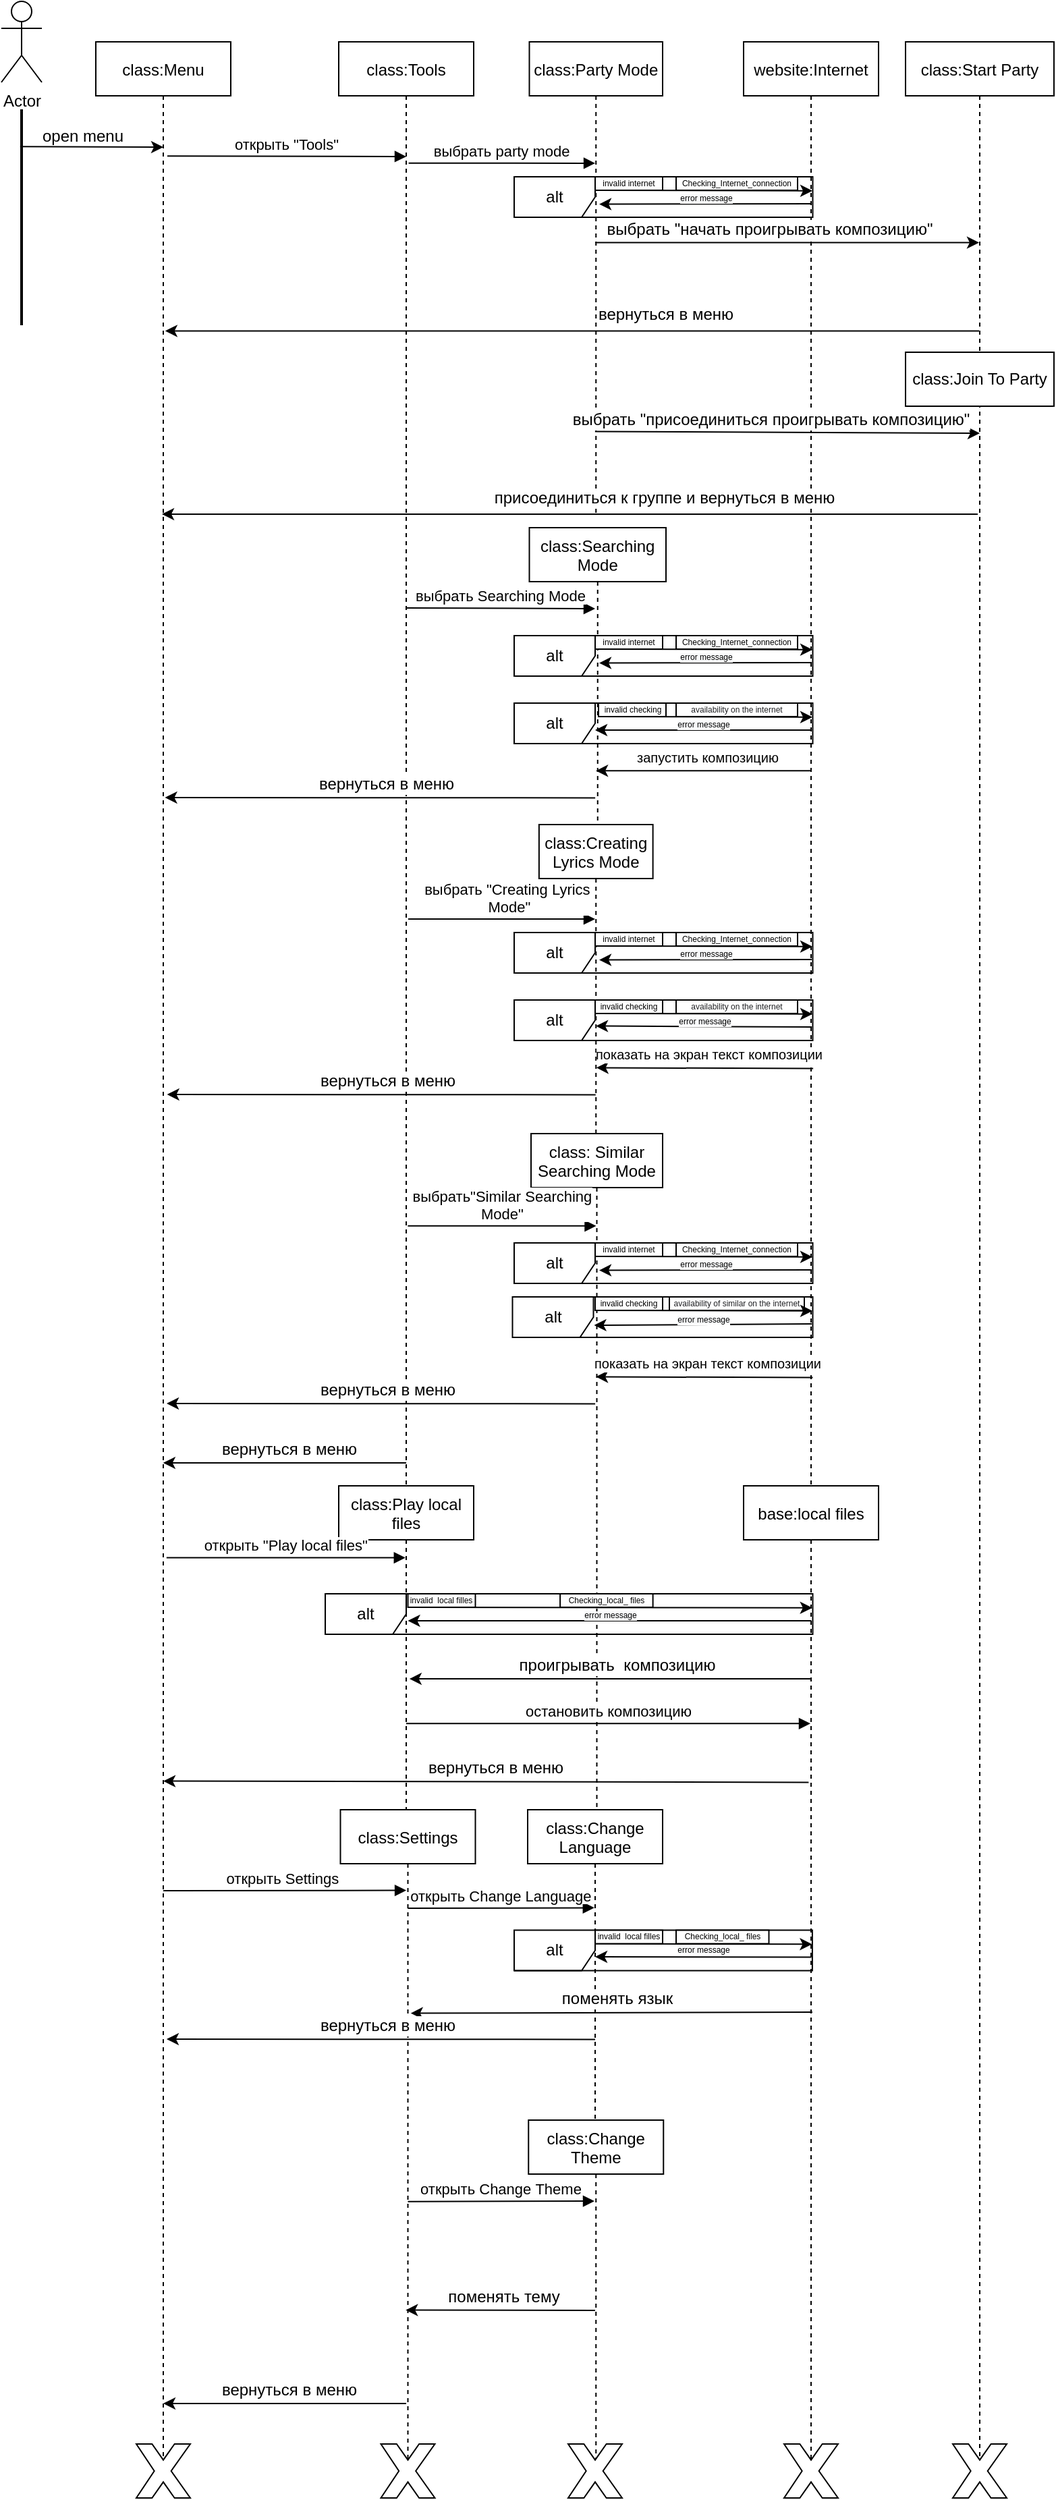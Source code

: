 <mxfile version="17.5.0" type="github">
  <diagram id="kgpKYQtTHZ0yAKxKKP6v" name="Page-1">
    <mxGraphModel dx="1278" dy="551" grid="1" gridSize="10" guides="1" tooltips="1" connect="1" arrows="1" fold="1" page="1" pageScale="1" pageWidth="850" pageHeight="1100" math="0" shadow="0">
      <root>
        <mxCell id="0" />
        <mxCell id="1" parent="0" />
        <mxCell id="G2stVCMQUNgM3_AraCT1-92" value="class:Menu" style="shape=umlLifeline;perimeter=lifelinePerimeter;container=1;collapsible=0;recursiveResize=0;rounded=0;shadow=0;strokeWidth=1;" parent="1" vertex="1">
          <mxGeometry x="120" y="80" width="100" height="1800" as="geometry" />
        </mxCell>
        <mxCell id="G2stVCMQUNgM3_AraCT1-95" value="class:Tools" style="shape=umlLifeline;perimeter=lifelinePerimeter;container=1;collapsible=0;recursiveResize=0;rounded=0;shadow=0;strokeWidth=1;" parent="1" vertex="1">
          <mxGeometry x="300" y="80" width="100" height="1070" as="geometry" />
        </mxCell>
        <mxCell id="G2stVCMQUNgM3_AraCT1-98" value="открыть &quot;Tools&quot;" style="verticalAlign=bottom;endArrow=block;shadow=0;strokeWidth=1;exitX=0.53;exitY=0.047;exitDx=0;exitDy=0;exitPerimeter=0;" parent="1" source="G2stVCMQUNgM3_AraCT1-92" edge="1">
          <mxGeometry relative="1" as="geometry">
            <mxPoint x="175" y="162.8" as="sourcePoint" />
            <mxPoint x="350" y="165" as="targetPoint" />
          </mxGeometry>
        </mxCell>
        <mxCell id="G2stVCMQUNgM3_AraCT1-100" value="Actor" style="shape=umlActor;verticalLabelPosition=bottom;verticalAlign=top;html=1;outlineConnect=0;" parent="1" vertex="1">
          <mxGeometry x="50" y="50" width="30" height="60" as="geometry" />
        </mxCell>
        <mxCell id="G2stVCMQUNgM3_AraCT1-103" value="open menu" style="text;html=1;align=center;verticalAlign=middle;resizable=0;points=[];autosize=1;strokeColor=none;fillColor=none;" parent="1" vertex="1">
          <mxGeometry x="70" y="140" width="80" height="20" as="geometry" />
        </mxCell>
        <mxCell id="G2stVCMQUNgM3_AraCT1-104" value="class:Settings" style="shape=umlLifeline;perimeter=lifelinePerimeter;container=1;collapsible=0;recursiveResize=0;rounded=0;shadow=0;strokeWidth=1;" parent="1" vertex="1">
          <mxGeometry x="301.25" y="1390" width="100" height="490" as="geometry" />
        </mxCell>
        <mxCell id="G2stVCMQUNgM3_AraCT1-285" value="&lt;font style=&quot;font-size: 12px&quot;&gt;вернуться в меню&lt;/font&gt;" style="endArrow=classic;html=1;rounded=0;fontSize=6;" parent="G2stVCMQUNgM3_AraCT1-104" edge="1">
          <mxGeometry x="-0.029" y="-10" width="50" height="50" relative="1" as="geometry">
            <mxPoint x="48.75" y="440" as="sourcePoint" />
            <mxPoint x="-131.25" y="440" as="targetPoint" />
            <mxPoint as="offset" />
          </mxGeometry>
        </mxCell>
        <mxCell id="G2stVCMQUNgM3_AraCT1-106" value="class:Play local &#xa;files" style="shape=umlLifeline;perimeter=lifelinePerimeter;container=1;collapsible=0;recursiveResize=0;rounded=0;shadow=0;strokeWidth=1;" parent="1" vertex="1">
          <mxGeometry x="300" y="1150" width="100" height="240" as="geometry" />
        </mxCell>
        <mxCell id="G2stVCMQUNgM3_AraCT1-108" value="открыть Settings " style="verticalAlign=bottom;endArrow=block;shadow=0;strokeWidth=1;entryX=0.488;entryY=0.122;entryDx=0;entryDy=0;entryPerimeter=0;" parent="1" target="G2stVCMQUNgM3_AraCT1-104" edge="1">
          <mxGeometry relative="1" as="geometry">
            <mxPoint x="170" y="1450" as="sourcePoint" />
            <mxPoint x="332.07" y="1450.0" as="targetPoint" />
          </mxGeometry>
        </mxCell>
        <mxCell id="G2stVCMQUNgM3_AraCT1-112" value="class:Party Mode" style="shape=umlLifeline;perimeter=lifelinePerimeter;container=1;collapsible=0;recursiveResize=0;rounded=0;shadow=0;strokeWidth=1;size=40;" parent="1" vertex="1">
          <mxGeometry x="441.25" y="80" width="98.75" height="350" as="geometry" />
        </mxCell>
        <mxCell id="G2stVCMQUNgM3_AraCT1-121" value="website:Internet" style="shape=umlLifeline;perimeter=lifelinePerimeter;container=1;collapsible=0;recursiveResize=0;rounded=0;shadow=0;strokeWidth=1;" parent="1" vertex="1">
          <mxGeometry x="600" y="80" width="100" height="1070" as="geometry" />
        </mxCell>
        <mxCell id="G2stVCMQUNgM3_AraCT1-166" value="&lt;font style=&quot;font-size: 12px&quot;&gt;присоединиться к группе и вернуться в меню&lt;/font&gt;" style="endArrow=classic;html=1;rounded=0;fontSize=6;" parent="G2stVCMQUNgM3_AraCT1-121" edge="1">
          <mxGeometry x="-0.229" y="-12" width="50" height="50" relative="1" as="geometry">
            <mxPoint x="173.5" y="350" as="sourcePoint" />
            <mxPoint x="-431" y="350" as="targetPoint" />
            <mxPoint as="offset" />
          </mxGeometry>
        </mxCell>
        <mxCell id="G2stVCMQUNgM3_AraCT1-245" value="alt" style="shape=umlFrame;whiteSpace=wrap;html=1;" parent="G2stVCMQUNgM3_AraCT1-121" vertex="1">
          <mxGeometry x="-170" y="710" width="221.25" height="30" as="geometry" />
        </mxCell>
        <mxCell id="G2stVCMQUNgM3_AraCT1-236" value="alt" style="shape=umlFrame;whiteSpace=wrap;html=1;" parent="G2stVCMQUNgM3_AraCT1-121" vertex="1">
          <mxGeometry x="-170" y="660" width="221.25" height="30" as="geometry" />
        </mxCell>
        <mxCell id="G2stVCMQUNgM3_AraCT1-240" value="&lt;span&gt;Checking_Internet_&lt;/span&gt;&lt;span&gt;connection&lt;/span&gt;" style="rounded=0;whiteSpace=wrap;html=1;fontSize=6;" parent="G2stVCMQUNgM3_AraCT1-121" vertex="1">
          <mxGeometry x="-50" y="660" width="90" height="10" as="geometry" />
        </mxCell>
        <mxCell id="G2stVCMQUNgM3_AraCT1-258" value="alt" style="shape=umlFrame;whiteSpace=wrap;html=1;" parent="G2stVCMQUNgM3_AraCT1-121" vertex="1">
          <mxGeometry x="-171.25" y="930" width="222.5" height="30" as="geometry" />
        </mxCell>
        <mxCell id="G2stVCMQUNgM3_AraCT1-261" value="&lt;span style=&quot;color: rgb(0 , 0 , 0) ; font-family: &amp;#34;helvetica&amp;#34; ; font-size: 6px ; font-style: normal ; font-weight: 400 ; letter-spacing: normal ; text-align: center ; text-indent: 0px ; text-transform: none ; word-spacing: 0px ; background-color: rgb(248 , 249 , 250) ; display: inline ; float: none&quot;&gt;error message&lt;/span&gt;" style="endArrow=classic;html=1;rounded=0;fontSize=6;exitX=0.997;exitY=0.667;exitDx=0;exitDy=0;exitPerimeter=0;entryX=0.272;entryY=0.7;entryDx=0;entryDy=0;entryPerimeter=0;" parent="G2stVCMQUNgM3_AraCT1-121" source="G2stVCMQUNgM3_AraCT1-258" target="G2stVCMQUNgM3_AraCT1-258" edge="1">
          <mxGeometry x="0.0" y="-4" width="50" height="50" relative="1" as="geometry">
            <mxPoint x="-549.06" y="883" as="sourcePoint" />
            <mxPoint x="-110" y="960" as="targetPoint" />
            <Array as="points" />
            <mxPoint as="offset" />
          </mxGeometry>
        </mxCell>
        <mxCell id="G2stVCMQUNgM3_AraCT1-262" value="&lt;font&gt;&lt;font style=&quot;font-size: 6px&quot;&gt;&lt;span style=&quot;color: rgb(32 , 33 , 36) ; font-family: &amp;#34;arial&amp;#34; , sans-serif ; text-align: left&quot;&gt;availability&amp;nbsp;&lt;/span&gt;&lt;span style=&quot;color: rgb(32 , 33 , 36) ; font-family: inherit ; text-align: left&quot;&gt;of similar&lt;/span&gt;&lt;/font&gt;&lt;/font&gt;&lt;span style=&quot;color: rgb(32 , 33 , 36) ; font-family: &amp;#34;arial&amp;#34; , sans-serif ; text-align: left&quot;&gt;&amp;nbsp;on the internet&lt;/span&gt;" style="rounded=0;whiteSpace=wrap;html=1;fontSize=6;" parent="G2stVCMQUNgM3_AraCT1-121" vertex="1">
          <mxGeometry x="-55" y="930" width="100" height="10" as="geometry" />
        </mxCell>
        <mxCell id="G2stVCMQUNgM3_AraCT1-123" value="class:Change &#xa;Theme" style="shape=umlLifeline;perimeter=lifelinePerimeter;container=1;collapsible=0;recursiveResize=0;rounded=0;shadow=0;strokeWidth=1;" parent="1" vertex="1">
          <mxGeometry x="440.63" y="1620" width="100" height="260" as="geometry" />
        </mxCell>
        <mxCell id="G2stVCMQUNgM3_AraCT1-310" value="&lt;span style=&quot;font-size: 12px&quot;&gt;поменять тему&lt;/span&gt;" style="endArrow=classic;html=1;rounded=0;fontSize=6;entryX=0.524;entryY=0.596;entryDx=0;entryDy=0;entryPerimeter=0;" parent="G2stVCMQUNgM3_AraCT1-123" edge="1">
          <mxGeometry x="-0.029" y="-10" width="50" height="50" relative="1" as="geometry">
            <mxPoint x="49.37" y="141" as="sourcePoint" />
            <mxPoint x="-91.0" y="140.79" as="targetPoint" />
            <mxPoint as="offset" />
          </mxGeometry>
        </mxCell>
        <mxCell id="G2stVCMQUNgM3_AraCT1-126" value="class:Change &#xa;Language" style="shape=umlLifeline;perimeter=lifelinePerimeter;container=1;collapsible=0;recursiveResize=0;rounded=0;shadow=0;strokeWidth=1;" parent="1" vertex="1">
          <mxGeometry x="440" y="1390" width="100" height="230" as="geometry" />
        </mxCell>
        <mxCell id="G2stVCMQUNgM3_AraCT1-287" value="alt" style="shape=umlFrame;whiteSpace=wrap;html=1;" parent="G2stVCMQUNgM3_AraCT1-126" vertex="1">
          <mxGeometry x="-10" y="89.28" width="220.94" height="30" as="geometry" />
        </mxCell>
        <mxCell id="G2stVCMQUNgM3_AraCT1-288" value="" style="endArrow=classic;html=1;rounded=0;fontSize=6;exitX=0;exitY=1;exitDx=0;exitDy=0;entryX=0.999;entryY=0.346;entryDx=0;entryDy=0;entryPerimeter=0;" parent="G2stVCMQUNgM3_AraCT1-126" source="G2stVCMQUNgM3_AraCT1-289" target="G2stVCMQUNgM3_AraCT1-287" edge="1">
          <mxGeometry width="50" height="50" relative="1" as="geometry">
            <mxPoint x="-920" y="-1379.72" as="sourcePoint" />
            <mxPoint x="-870" y="-1429.72" as="targetPoint" />
          </mxGeometry>
        </mxCell>
        <mxCell id="G2stVCMQUNgM3_AraCT1-289" value="&lt;font style=&quot;font-size: 6px&quot;&gt;invalid&amp;nbsp; local filles&lt;/font&gt;" style="rounded=0;whiteSpace=wrap;html=1;fontSize=6;" parent="G2stVCMQUNgM3_AraCT1-126" vertex="1">
          <mxGeometry x="50" y="89.28" width="50" height="10" as="geometry" />
        </mxCell>
        <mxCell id="G2stVCMQUNgM3_AraCT1-290" value="&lt;span style=&quot;color: rgb(0 , 0 , 0) ; font-family: &amp;#34;helvetica&amp;#34; ; font-size: 6px ; font-style: normal ; font-weight: 400 ; letter-spacing: normal ; text-align: center ; text-indent: 0px ; text-transform: none ; word-spacing: 0px ; background-color: rgb(248 , 249 , 250) ; display: inline ; float: none&quot;&gt;error message&lt;/span&gt;" style="endArrow=classic;html=1;rounded=0;fontSize=6;exitX=0.997;exitY=0.667;exitDx=0;exitDy=0;exitPerimeter=0;" parent="G2stVCMQUNgM3_AraCT1-126" source="G2stVCMQUNgM3_AraCT1-287" edge="1">
          <mxGeometry x="0.002" y="-5" width="50" height="50" relative="1" as="geometry">
            <mxPoint x="-680" y="-1435.72" as="sourcePoint" />
            <mxPoint x="50" y="109" as="targetPoint" />
            <Array as="points" />
            <mxPoint as="offset" />
          </mxGeometry>
        </mxCell>
        <mxCell id="G2stVCMQUNgM3_AraCT1-292" value="&lt;span style=&quot;font-size: 12px&quot;&gt;поменять язык&lt;/span&gt;" style="endArrow=classic;html=1;rounded=0;fontSize=6;exitX=0.5;exitY=0.569;exitDx=0;exitDy=0;exitPerimeter=0;entryX=0.524;entryY=0.596;entryDx=0;entryDy=0;entryPerimeter=0;" parent="G2stVCMQUNgM3_AraCT1-126" edge="1">
          <mxGeometry x="-0.029" y="-10" width="50" height="50" relative="1" as="geometry">
            <mxPoint x="210.94" y="150.0" as="sourcePoint" />
            <mxPoint x="-86.66" y="150.79" as="targetPoint" />
            <mxPoint as="offset" />
          </mxGeometry>
        </mxCell>
        <mxCell id="G2stVCMQUNgM3_AraCT1-284" value="&lt;font style=&quot;font-size: 12px&quot;&gt;вернуться в меню&lt;/font&gt;" style="endArrow=classic;html=1;rounded=0;fontSize=6;exitX=0.482;exitY=0.91;exitDx=0;exitDy=0;exitPerimeter=0;" parent="G2stVCMQUNgM3_AraCT1-126" edge="1">
          <mxGeometry x="-0.029" y="-10" width="50" height="50" relative="1" as="geometry">
            <mxPoint x="50.002" y="170.2" as="sourcePoint" />
            <mxPoint x="-267.55" y="170" as="targetPoint" />
            <mxPoint as="offset" />
          </mxGeometry>
        </mxCell>
        <mxCell id="G2stVCMQUNgM3_AraCT1-129" value="class:Start Party" style="shape=umlLifeline;perimeter=lifelinePerimeter;container=1;collapsible=0;recursiveResize=0;rounded=0;shadow=0;strokeWidth=1;size=40;" parent="1" vertex="1">
          <mxGeometry x="720" y="80" width="110" height="1800" as="geometry" />
        </mxCell>
        <mxCell id="G2stVCMQUNgM3_AraCT1-161" value="&lt;span&gt;class:&lt;/span&gt;Join To Party" style="whiteSpace=wrap;html=1;rounded=0;shadow=0;strokeWidth=1;" parent="G2stVCMQUNgM3_AraCT1-129" vertex="1">
          <mxGeometry y="230" width="110" height="40" as="geometry" />
        </mxCell>
        <mxCell id="G2stVCMQUNgM3_AraCT1-158" value="" style="endArrow=classic;html=1;rounded=0;fontSize=6;exitX=0.495;exitY=0.425;exitDx=0;exitDy=0;exitPerimeter=0;" parent="1" source="G2stVCMQUNgM3_AraCT1-112" target="G2stVCMQUNgM3_AraCT1-129" edge="1">
          <mxGeometry width="50" height="50" relative="1" as="geometry">
            <mxPoint x="500" y="230" as="sourcePoint" />
            <mxPoint x="340" y="250" as="targetPoint" />
          </mxGeometry>
        </mxCell>
        <mxCell id="G2stVCMQUNgM3_AraCT1-160" value="&lt;span style=&quot;font-size: 12px&quot;&gt;выбрать &quot;начать проигрывать композицию&quot;&lt;/span&gt;" style="edgeLabel;html=1;align=center;verticalAlign=middle;resizable=0;points=[];fontSize=6;" parent="G2stVCMQUNgM3_AraCT1-158" vertex="1" connectable="0">
          <mxGeometry x="0.19" y="1" relative="1" as="geometry">
            <mxPoint x="-40" y="-9" as="offset" />
          </mxGeometry>
        </mxCell>
        <mxCell id="G2stVCMQUNgM3_AraCT1-159" value="&lt;font style=&quot;font-size: 12px&quot;&gt;вернуться в меню&lt;/font&gt;" style="endArrow=classic;html=1;rounded=0;fontSize=6;entryX=0.514;entryY=0.119;entryDx=0;entryDy=0;entryPerimeter=0;" parent="1" source="G2stVCMQUNgM3_AraCT1-129" target="G2stVCMQUNgM3_AraCT1-92" edge="1">
          <mxGeometry x="-0.229" y="-12" width="50" height="50" relative="1" as="geometry">
            <mxPoint x="450" y="340" as="sourcePoint" />
            <mxPoint x="170" y="281" as="targetPoint" />
            <mxPoint as="offset" />
          </mxGeometry>
        </mxCell>
        <mxCell id="G2stVCMQUNgM3_AraCT1-164" value="" style="endArrow=classic;html=1;rounded=0;fontSize=6;exitX=0.493;exitY=0.825;exitDx=0;exitDy=0;exitPerimeter=0;" parent="1" source="G2stVCMQUNgM3_AraCT1-112" edge="1">
          <mxGeometry width="50" height="50" relative="1" as="geometry">
            <mxPoint x="500" y="370" as="sourcePoint" />
            <mxPoint x="775" y="370" as="targetPoint" />
          </mxGeometry>
        </mxCell>
        <mxCell id="G2stVCMQUNgM3_AraCT1-165" value="&lt;span style=&quot;font-size: 12px&quot;&gt;выбрать &quot;присоединиться проигрывать композицию&quot;&lt;/span&gt;" style="edgeLabel;html=1;align=center;verticalAlign=middle;resizable=0;points=[];fontSize=6;" parent="G2stVCMQUNgM3_AraCT1-164" vertex="1" connectable="0">
          <mxGeometry x="0.19" y="1" relative="1" as="geometry">
            <mxPoint x="-40" y="-9" as="offset" />
          </mxGeometry>
        </mxCell>
        <mxCell id="G2stVCMQUNgM3_AraCT1-116" value="class:Creating &#xa;Lyrics Mode" style="shape=umlLifeline;perimeter=lifelinePerimeter;container=1;collapsible=0;recursiveResize=0;rounded=0;shadow=0;strokeWidth=1;" parent="1" vertex="1">
          <mxGeometry x="448.44" y="660" width="84.37" height="230" as="geometry" />
        </mxCell>
        <mxCell id="G2stVCMQUNgM3_AraCT1-118" value="выбрать &quot;Creating Lyrics&#xa; Mode&quot;" style="verticalAlign=bottom;endArrow=block;shadow=0;strokeWidth=1;exitX=0.9;exitY=0.288;exitDx=0;exitDy=0;exitPerimeter=0;" parent="G2stVCMQUNgM3_AraCT1-116" edge="1">
          <mxGeometry x="0.063" relative="1" as="geometry">
            <mxPoint x="-97" y="70.0" as="sourcePoint" />
            <mxPoint x="41.56" y="70" as="targetPoint" />
            <mxPoint as="offset" />
          </mxGeometry>
        </mxCell>
        <mxCell id="G2stVCMQUNgM3_AraCT1-244" value="&lt;font style=&quot;font-size: 12px&quot;&gt;вернуться в меню&lt;/font&gt;" style="endArrow=classic;html=1;rounded=0;fontSize=6;exitX=0.482;exitY=0.91;exitDx=0;exitDy=0;exitPerimeter=0;" parent="G2stVCMQUNgM3_AraCT1-116" edge="1">
          <mxGeometry x="-0.029" y="-10" width="50" height="50" relative="1" as="geometry">
            <mxPoint x="41.922" y="200.2" as="sourcePoint" />
            <mxPoint x="-275.63" y="200" as="targetPoint" />
            <mxPoint as="offset" />
          </mxGeometry>
        </mxCell>
        <mxCell id="G2stVCMQUNgM3_AraCT1-250" value="&lt;font style=&quot;font-size: 10px&quot;&gt;показать на экран текст композиции&lt;/font&gt;" style="endArrow=classic;html=1;rounded=0;fontSize=6;exitX=0.5;exitY=0.26;exitDx=0;exitDy=0;exitPerimeter=0;entryX=0.487;entryY=0.819;entryDx=0;entryDy=0;entryPerimeter=0;" parent="G2stVCMQUNgM3_AraCT1-116" edge="1">
          <mxGeometry x="-0.029" y="-10" width="50" height="50" relative="1" as="geometry">
            <mxPoint x="203.12" y="180.8" as="sourcePoint" />
            <mxPoint x="42.429" y="180.18" as="targetPoint" />
            <mxPoint as="offset" />
          </mxGeometry>
        </mxCell>
        <mxCell id="G2stVCMQUNgM3_AraCT1-114" value="class:Searching &#xa;Mode" style="shape=umlLifeline;perimeter=lifelinePerimeter;container=1;collapsible=0;recursiveResize=0;rounded=0;shadow=0;strokeWidth=1;" parent="1" vertex="1">
          <mxGeometry x="441.25" y="440" width="101.25" height="220" as="geometry" />
        </mxCell>
        <mxCell id="G2stVCMQUNgM3_AraCT1-141" value="выбрать Searching Mode" style="verticalAlign=bottom;endArrow=block;shadow=0;strokeWidth=1;exitX=0.5;exitY=0.392;exitDx=0;exitDy=0;exitPerimeter=0;" parent="1" source="G2stVCMQUNgM3_AraCT1-95" edge="1">
          <mxGeometry relative="1" as="geometry">
            <mxPoint x="351.817" y="496.35" as="sourcePoint" />
            <mxPoint x="490" y="500" as="targetPoint" />
          </mxGeometry>
        </mxCell>
        <mxCell id="G2stVCMQUNgM3_AraCT1-173" value="&lt;font style=&quot;font-size: 12px&quot;&gt;вернуться в меню&lt;/font&gt;" style="endArrow=classic;html=1;rounded=0;fontSize=6;exitX=0.482;exitY=0.91;exitDx=0;exitDy=0;exitPerimeter=0;" parent="1" source="G2stVCMQUNgM3_AraCT1-114" edge="1">
          <mxGeometry x="-0.029" y="-10" width="50" height="50" relative="1" as="geometry">
            <mxPoint x="490" y="640" as="sourcePoint" />
            <mxPoint x="171.25" y="640" as="targetPoint" />
            <mxPoint as="offset" />
          </mxGeometry>
        </mxCell>
        <mxCell id="G2stVCMQUNgM3_AraCT1-215" value="alt" style="shape=umlFrame;whiteSpace=wrap;html=1;" parent="1" vertex="1">
          <mxGeometry x="430" y="570" width="221.25" height="30" as="geometry" />
        </mxCell>
        <mxCell id="G2stVCMQUNgM3_AraCT1-216" value="" style="endArrow=classic;html=1;rounded=0;fontSize=6;exitX=0;exitY=1;exitDx=0;exitDy=0;entryX=0.999;entryY=0.346;entryDx=0;entryDy=0;entryPerimeter=0;" parent="1" source="G2stVCMQUNgM3_AraCT1-217" target="G2stVCMQUNgM3_AraCT1-215" edge="1">
          <mxGeometry width="50" height="50" relative="1" as="geometry">
            <mxPoint x="411.25" y="650" as="sourcePoint" />
            <mxPoint x="461.25" y="600" as="targetPoint" />
          </mxGeometry>
        </mxCell>
        <mxCell id="G2stVCMQUNgM3_AraCT1-217" value="&lt;font style=&quot;font-size: 6px&quot;&gt;invalid checking&lt;/font&gt;" style="rounded=0;whiteSpace=wrap;html=1;fontSize=6;" parent="1" vertex="1">
          <mxGeometry x="492.5" y="570" width="50" height="10" as="geometry" />
        </mxCell>
        <mxCell id="G2stVCMQUNgM3_AraCT1-218" value="&lt;span style=&quot;color: rgb(0 , 0 , 0) ; font-family: &amp;#34;helvetica&amp;#34; ; font-size: 6px ; font-style: normal ; font-weight: 400 ; letter-spacing: normal ; text-align: center ; text-indent: 0px ; text-transform: none ; word-spacing: 0px ; background-color: rgb(248 , 249 , 250) ; display: inline ; float: none&quot;&gt;error message&lt;/span&gt;" style="endArrow=classic;html=1;rounded=0;fontSize=6;exitX=0.997;exitY=0.667;exitDx=0;exitDy=0;exitPerimeter=0;" parent="1" source="G2stVCMQUNgM3_AraCT1-215" edge="1">
          <mxGeometry x="0.0" y="-4" width="50" height="50" relative="1" as="geometry">
            <mxPoint x="651.25" y="594" as="sourcePoint" />
            <mxPoint x="490" y="590" as="targetPoint" />
            <Array as="points" />
            <mxPoint as="offset" />
          </mxGeometry>
        </mxCell>
        <mxCell id="G2stVCMQUNgM3_AraCT1-219" value="&lt;font style=&quot;font-size: 6px&quot;&gt;&lt;span style=&quot;color: rgb(32 , 33 , 36) ; font-family: &amp;#34;arial&amp;#34; , sans-serif ; text-align: left&quot;&gt;availability on the internet&lt;/span&gt;&lt;/font&gt;" style="rounded=0;whiteSpace=wrap;html=1;fontSize=6;" parent="1" vertex="1">
          <mxGeometry x="550" y="570" width="90" height="10" as="geometry" />
        </mxCell>
        <mxCell id="G2stVCMQUNgM3_AraCT1-220" value="&lt;font style=&quot;font-size: 10px&quot;&gt;запустить композицию&lt;/font&gt;" style="endArrow=classic;html=1;rounded=0;fontSize=6;entryX=0.487;entryY=0.819;entryDx=0;entryDy=0;entryPerimeter=0;" parent="1" source="G2stVCMQUNgM3_AraCT1-121" target="G2stVCMQUNgM3_AraCT1-114" edge="1">
          <mxGeometry x="-0.029" y="-10" width="50" height="50" relative="1" as="geometry">
            <mxPoint x="500" y="640.0" as="sourcePoint" />
            <mxPoint x="500" y="621" as="targetPoint" />
            <mxPoint as="offset" />
          </mxGeometry>
        </mxCell>
        <mxCell id="G2stVCMQUNgM3_AraCT1-119" value="class: Similar &#xa;Searching Mode" style="shape=umlLifeline;perimeter=lifelinePerimeter;container=1;collapsible=0;recursiveResize=0;rounded=0;shadow=0;strokeWidth=1;" parent="1" vertex="1">
          <mxGeometry x="442.5" y="889" width="97.5" height="501" as="geometry" />
        </mxCell>
        <mxCell id="G2stVCMQUNgM3_AraCT1-263" value="&lt;font style=&quot;font-size: 12px&quot;&gt;вернуться в меню&lt;/font&gt;" style="endArrow=classic;html=1;rounded=0;fontSize=6;exitX=0.482;exitY=0.91;exitDx=0;exitDy=0;exitPerimeter=0;" parent="G2stVCMQUNgM3_AraCT1-119" edge="1">
          <mxGeometry x="-0.029" y="-10" width="50" height="50" relative="1" as="geometry">
            <mxPoint x="47.552" y="200.2" as="sourcePoint" />
            <mxPoint x="-270.0" y="200" as="targetPoint" />
            <mxPoint as="offset" />
          </mxGeometry>
        </mxCell>
        <mxCell id="G2stVCMQUNgM3_AraCT1-264" value="&lt;font style=&quot;font-size: 10px&quot;&gt;показать на экран текст композиции&lt;/font&gt;" style="endArrow=classic;html=1;rounded=0;fontSize=6;exitX=0.5;exitY=0.26;exitDx=0;exitDy=0;exitPerimeter=0;entryX=0.487;entryY=0.819;entryDx=0;entryDy=0;entryPerimeter=0;" parent="G2stVCMQUNgM3_AraCT1-119" edge="1">
          <mxGeometry x="-0.029" y="-10" width="50" height="50" relative="1" as="geometry">
            <mxPoint x="208.75" y="180.8" as="sourcePoint" />
            <mxPoint x="48.059" y="180.18" as="targetPoint" />
            <mxPoint as="offset" />
          </mxGeometry>
        </mxCell>
        <mxCell id="G2stVCMQUNgM3_AraCT1-260" value="&lt;font style=&quot;font-size: 6px&quot;&gt;invalid checking&lt;/font&gt;" style="rounded=0;whiteSpace=wrap;html=1;fontSize=6;" parent="G2stVCMQUNgM3_AraCT1-119" vertex="1">
          <mxGeometry x="47.5" y="121" width="50" height="10" as="geometry" />
        </mxCell>
        <mxCell id="G2stVCMQUNgM3_AraCT1-142" value="выбрать&quot;Similar Searching&#xa;Mode&quot;" style="verticalAlign=bottom;endArrow=block;shadow=0;strokeWidth=1;exitX=0.512;exitY=0.82;exitDx=0;exitDy=0;exitPerimeter=0;" parent="1" source="G2stVCMQUNgM3_AraCT1-95" target="G2stVCMQUNgM3_AraCT1-119" edge="1">
          <mxGeometry relative="1" as="geometry">
            <mxPoint x="355.25" y="960" as="sourcePoint" />
            <mxPoint x="480" y="960" as="targetPoint" />
          </mxGeometry>
        </mxCell>
        <mxCell id="G2stVCMQUNgM3_AraCT1-140" value="выбрать party mode" style="verticalAlign=bottom;endArrow=block;shadow=0;strokeWidth=1;exitX=0.518;exitY=0.084;exitDx=0;exitDy=0;exitPerimeter=0;entryX=0.494;entryY=0.257;entryDx=0;entryDy=0;entryPerimeter=0;" parent="1" source="G2stVCMQUNgM3_AraCT1-95" target="G2stVCMQUNgM3_AraCT1-112" edge="1">
          <mxGeometry relative="1" as="geometry">
            <mxPoint x="351.25" y="166.8" as="sourcePoint" />
            <mxPoint x="491.25" y="170" as="targetPoint" />
          </mxGeometry>
        </mxCell>
        <mxCell id="G2stVCMQUNgM3_AraCT1-265" value="base:local files" style="shape=umlLifeline;perimeter=lifelinePerimeter;container=1;collapsible=0;recursiveResize=0;rounded=0;shadow=0;strokeWidth=1;" parent="1" vertex="1">
          <mxGeometry x="600" y="1150" width="100" height="730" as="geometry" />
        </mxCell>
        <mxCell id="G2stVCMQUNgM3_AraCT1-268" value="&lt;font style=&quot;font-size: 12px&quot;&gt;вернуться в меню&lt;/font&gt;" style="endArrow=classic;html=1;rounded=0;fontSize=6;exitX=0.482;exitY=0.301;exitDx=0;exitDy=0;exitPerimeter=0;entryX=0.5;entryY=0.716;entryDx=0;entryDy=0;entryPerimeter=0;" parent="1" source="G2stVCMQUNgM3_AraCT1-265" target="G2stVCMQUNgM3_AraCT1-92" edge="1">
          <mxGeometry x="-0.029" y="-10" width="50" height="50" relative="1" as="geometry">
            <mxPoint x="487.552" y="1420.2" as="sourcePoint" />
            <mxPoint x="170" y="1420" as="targetPoint" />
            <mxPoint as="offset" />
          </mxGeometry>
        </mxCell>
        <mxCell id="G2stVCMQUNgM3_AraCT1-269" value="alt" style="shape=umlFrame;whiteSpace=wrap;html=1;" parent="1" vertex="1">
          <mxGeometry x="290" y="1230" width="361.25" height="30" as="geometry" />
        </mxCell>
        <mxCell id="G2stVCMQUNgM3_AraCT1-270" value="" style="endArrow=classic;html=1;rounded=0;fontSize=6;exitX=0;exitY=1;exitDx=0;exitDy=0;entryX=0.999;entryY=0.346;entryDx=0;entryDy=0;entryPerimeter=0;" parent="1" source="G2stVCMQUNgM3_AraCT1-271" target="G2stVCMQUNgM3_AraCT1-269" edge="1">
          <mxGeometry width="50" height="50" relative="1" as="geometry">
            <mxPoint x="-479.69" y="-239" as="sourcePoint" />
            <mxPoint x="-429.69" y="-289" as="targetPoint" />
          </mxGeometry>
        </mxCell>
        <mxCell id="G2stVCMQUNgM3_AraCT1-271" value="&lt;font style=&quot;font-size: 6px&quot;&gt;invalid&amp;nbsp; local filles&lt;/font&gt;" style="rounded=0;whiteSpace=wrap;html=1;fontSize=6;" parent="1" vertex="1">
          <mxGeometry x="351.25" y="1230" width="50" height="10" as="geometry" />
        </mxCell>
        <mxCell id="G2stVCMQUNgM3_AraCT1-272" value="&lt;span style=&quot;color: rgb(0 , 0 , 0) ; font-family: &amp;#34;helvetica&amp;#34; ; font-size: 6px ; font-style: normal ; font-weight: 400 ; letter-spacing: normal ; text-align: center ; text-indent: 0px ; text-transform: none ; word-spacing: 0px ; background-color: rgb(248 , 249 , 250) ; display: inline ; float: none&quot;&gt;error message&lt;/span&gt;" style="endArrow=classic;html=1;rounded=0;fontSize=6;exitX=0.997;exitY=0.667;exitDx=0;exitDy=0;exitPerimeter=0;" parent="1" source="G2stVCMQUNgM3_AraCT1-269" edge="1">
          <mxGeometry x="0.0" y="-4" width="50" height="50" relative="1" as="geometry">
            <mxPoint x="-239.69" y="-295" as="sourcePoint" />
            <mxPoint x="351.25" y="1250" as="targetPoint" />
            <Array as="points" />
            <mxPoint as="offset" />
          </mxGeometry>
        </mxCell>
        <mxCell id="G2stVCMQUNgM3_AraCT1-273" value="&lt;span&gt;Checking_local_ files&lt;/span&gt;" style="rounded=0;whiteSpace=wrap;html=1;fontSize=6;" parent="1" vertex="1">
          <mxGeometry x="464.06" y="1230" width="68.75" height="10" as="geometry" />
        </mxCell>
        <mxCell id="G2stVCMQUNgM3_AraCT1-276" value="остановить композицию" style="verticalAlign=bottom;endArrow=block;shadow=0;strokeWidth=1;exitX=0.5;exitY=0.734;exitDx=0;exitDy=0;exitPerimeter=0;" parent="1" source="G2stVCMQUNgM3_AraCT1-106" target="G2stVCMQUNgM3_AraCT1-265" edge="1">
          <mxGeometry relative="1" as="geometry">
            <mxPoint x="350" y="1320" as="sourcePoint" />
            <mxPoint x="530.94" y="1340.0" as="targetPoint" />
          </mxGeometry>
        </mxCell>
        <mxCell id="G2stVCMQUNgM3_AraCT1-275" value="&lt;span style=&quot;font-size: 12px&quot;&gt;проигрывать&amp;nbsp; композицию&lt;/span&gt;" style="endArrow=classic;html=1;rounded=0;fontSize=6;entryX=0.524;entryY=0.596;entryDx=0;entryDy=0;entryPerimeter=0;" parent="1" source="G2stVCMQUNgM3_AraCT1-265" target="G2stVCMQUNgM3_AraCT1-106" edge="1">
          <mxGeometry x="-0.029" y="-10" width="50" height="50" relative="1" as="geometry">
            <mxPoint x="651.25" y="1300.0" as="sourcePoint" />
            <mxPoint x="350" y="1300" as="targetPoint" />
            <mxPoint as="offset" />
          </mxGeometry>
        </mxCell>
        <mxCell id="G2stVCMQUNgM3_AraCT1-94" value="открыть &quot;Play local files&quot;" style="verticalAlign=bottom;endArrow=block;entryX=0.494;entryY=0.222;shadow=0;strokeWidth=1;entryDx=0;entryDy=0;entryPerimeter=0;exitX=0.524;exitY=0.624;exitDx=0;exitDy=0;exitPerimeter=0;" parent="1" source="G2stVCMQUNgM3_AraCT1-92" target="G2stVCMQUNgM3_AraCT1-106" edge="1">
          <mxGeometry relative="1" as="geometry">
            <mxPoint x="170" y="1210" as="sourcePoint" />
            <mxPoint x="340.0" y="1210" as="targetPoint" />
          </mxGeometry>
        </mxCell>
        <mxCell id="G2stVCMQUNgM3_AraCT1-286" value="открыть Change Language" style="verticalAlign=bottom;endArrow=block;shadow=0;strokeWidth=1;entryX=0.494;entryY=0.316;entryDx=0;entryDy=0;entryPerimeter=0;exitX=0.499;exitY=0.149;exitDx=0;exitDy=0;exitPerimeter=0;" parent="1" source="G2stVCMQUNgM3_AraCT1-104" target="G2stVCMQUNgM3_AraCT1-126" edge="1">
          <mxGeometry relative="1" as="geometry">
            <mxPoint x="281.2" y="1504.92" as="sourcePoint" />
            <mxPoint x="461.25" y="1504.7" as="targetPoint" />
          </mxGeometry>
        </mxCell>
        <mxCell id="G2stVCMQUNgM3_AraCT1-291" value="&lt;span&gt;Checking_local_ files&lt;/span&gt;" style="rounded=0;whiteSpace=wrap;html=1;fontSize=6;" parent="1" vertex="1">
          <mxGeometry x="550" y="1479.28" width="68.75" height="10" as="geometry" />
        </mxCell>
        <mxCell id="G2stVCMQUNgM3_AraCT1-239" value="&lt;span style=&quot;color: rgb(0 , 0 , 0) ; font-family: &amp;#34;helvetica&amp;#34; ; font-size: 6px ; font-style: normal ; font-weight: 400 ; letter-spacing: normal ; text-align: center ; text-indent: 0px ; text-transform: none ; word-spacing: 0px ; background-color: rgb(248 , 249 , 250) ; display: inline ; float: none&quot;&gt;error message&lt;/span&gt;" style="endArrow=classic;html=1;rounded=0;fontSize=6;exitX=0.997;exitY=0.667;exitDx=0;exitDy=0;exitPerimeter=0;entryX=0.528;entryY=0.436;entryDx=0;entryDy=0;entryPerimeter=0;" parent="1" source="G2stVCMQUNgM3_AraCT1-236" target="G2stVCMQUNgM3_AraCT1-116" edge="1">
          <mxGeometry x="0.0" y="-4" width="50" height="50" relative="1" as="geometry">
            <mxPoint x="651.25" y="764" as="sourcePoint" />
            <mxPoint x="351.25" y="760.0" as="targetPoint" />
            <Array as="points" />
            <mxPoint as="offset" />
          </mxGeometry>
        </mxCell>
        <mxCell id="G2stVCMQUNgM3_AraCT1-238" value="&lt;font style=&quot;font-size: 6px&quot;&gt;invalid&amp;nbsp;&lt;/font&gt;internet" style="rounded=0;whiteSpace=wrap;html=1;fontSize=6;" parent="1" vertex="1">
          <mxGeometry x="490" y="740" width="50" height="10" as="geometry" />
        </mxCell>
        <mxCell id="G2stVCMQUNgM3_AraCT1-237" value="" style="endArrow=classic;html=1;rounded=0;fontSize=6;exitX=0;exitY=1;exitDx=0;exitDy=0;entryX=0.999;entryY=0.346;entryDx=0;entryDy=0;entryPerimeter=0;" parent="1" source="G2stVCMQUNgM3_AraCT1-238" target="G2stVCMQUNgM3_AraCT1-236" edge="1">
          <mxGeometry width="50" height="50" relative="1" as="geometry">
            <mxPoint x="411.25" y="820" as="sourcePoint" />
            <mxPoint x="461.25" y="770" as="targetPoint" />
          </mxGeometry>
        </mxCell>
        <mxCell id="G2stVCMQUNgM3_AraCT1-293" value="alt" style="shape=umlFrame;whiteSpace=wrap;html=1;" parent="1" vertex="1">
          <mxGeometry x="430" y="520" width="221.25" height="30" as="geometry" />
        </mxCell>
        <mxCell id="G2stVCMQUNgM3_AraCT1-294" value="&lt;span&gt;Checking_Internet_&lt;/span&gt;&lt;span&gt;connection&lt;/span&gt;" style="rounded=0;whiteSpace=wrap;html=1;fontSize=6;" parent="1" vertex="1">
          <mxGeometry x="550" y="520" width="90" height="10" as="geometry" />
        </mxCell>
        <mxCell id="G2stVCMQUNgM3_AraCT1-295" value="&lt;span style=&quot;color: rgb(0 , 0 , 0) ; font-family: &amp;#34;helvetica&amp;#34; ; font-size: 6px ; font-style: normal ; font-weight: 400 ; letter-spacing: normal ; text-align: center ; text-indent: 0px ; text-transform: none ; word-spacing: 0px ; background-color: rgb(248 , 249 , 250) ; display: inline ; float: none&quot;&gt;error message&lt;/span&gt;" style="endArrow=classic;html=1;rounded=0;fontSize=6;exitX=0.997;exitY=0.667;exitDx=0;exitDy=0;exitPerimeter=0;entryX=0.528;entryY=0.436;entryDx=0;entryDy=0;entryPerimeter=0;" parent="1" source="G2stVCMQUNgM3_AraCT1-293" edge="1">
          <mxGeometry x="0.0" y="-4" width="50" height="50" relative="1" as="geometry">
            <mxPoint x="651.25" y="544" as="sourcePoint" />
            <mxPoint x="492.987" y="540.28" as="targetPoint" />
            <Array as="points" />
            <mxPoint as="offset" />
          </mxGeometry>
        </mxCell>
        <mxCell id="G2stVCMQUNgM3_AraCT1-296" value="&lt;font style=&quot;font-size: 6px&quot;&gt;invalid&amp;nbsp;&lt;/font&gt;internet" style="rounded=0;whiteSpace=wrap;html=1;fontSize=6;" parent="1" vertex="1">
          <mxGeometry x="490" y="520" width="50" height="10" as="geometry" />
        </mxCell>
        <mxCell id="G2stVCMQUNgM3_AraCT1-297" value="" style="endArrow=classic;html=1;rounded=0;fontSize=6;exitX=0;exitY=1;exitDx=0;exitDy=0;entryX=0.999;entryY=0.346;entryDx=0;entryDy=0;entryPerimeter=0;" parent="1" source="G2stVCMQUNgM3_AraCT1-296" target="G2stVCMQUNgM3_AraCT1-293" edge="1">
          <mxGeometry width="50" height="50" relative="1" as="geometry">
            <mxPoint x="411.25" y="600" as="sourcePoint" />
            <mxPoint x="461.25" y="550" as="targetPoint" />
          </mxGeometry>
        </mxCell>
        <mxCell id="G2stVCMQUNgM3_AraCT1-298" value="alt" style="shape=umlFrame;whiteSpace=wrap;html=1;" parent="1" vertex="1">
          <mxGeometry x="430" y="180" width="221.25" height="30" as="geometry" />
        </mxCell>
        <mxCell id="G2stVCMQUNgM3_AraCT1-299" value="&lt;span&gt;Checking_Internet_&lt;/span&gt;&lt;span&gt;connection&lt;/span&gt;" style="rounded=0;whiteSpace=wrap;html=1;fontSize=6;" parent="1" vertex="1">
          <mxGeometry x="550" y="180" width="90" height="10" as="geometry" />
        </mxCell>
        <mxCell id="G2stVCMQUNgM3_AraCT1-300" value="&lt;span style=&quot;color: rgb(0 , 0 , 0) ; font-family: &amp;#34;helvetica&amp;#34; ; font-size: 6px ; font-style: normal ; font-weight: 400 ; letter-spacing: normal ; text-align: center ; text-indent: 0px ; text-transform: none ; word-spacing: 0px ; background-color: rgb(248 , 249 , 250) ; display: inline ; float: none&quot;&gt;error message&lt;/span&gt;" style="endArrow=classic;html=1;rounded=0;fontSize=6;exitX=0.997;exitY=0.667;exitDx=0;exitDy=0;exitPerimeter=0;entryX=0.528;entryY=0.436;entryDx=0;entryDy=0;entryPerimeter=0;" parent="1" source="G2stVCMQUNgM3_AraCT1-298" edge="1">
          <mxGeometry x="0.0" y="-4" width="50" height="50" relative="1" as="geometry">
            <mxPoint x="651.25" y="204" as="sourcePoint" />
            <mxPoint x="492.987" y="200.28" as="targetPoint" />
            <Array as="points" />
            <mxPoint as="offset" />
          </mxGeometry>
        </mxCell>
        <mxCell id="G2stVCMQUNgM3_AraCT1-301" value="&lt;font style=&quot;font-size: 6px&quot;&gt;invalid&amp;nbsp;&lt;/font&gt;internet" style="rounded=0;whiteSpace=wrap;html=1;fontSize=6;" parent="1" vertex="1">
          <mxGeometry x="490" y="180" width="50" height="10" as="geometry" />
        </mxCell>
        <mxCell id="G2stVCMQUNgM3_AraCT1-302" value="" style="endArrow=classic;html=1;rounded=0;fontSize=6;exitX=0;exitY=1;exitDx=0;exitDy=0;entryX=0.999;entryY=0.346;entryDx=0;entryDy=0;entryPerimeter=0;" parent="1" source="G2stVCMQUNgM3_AraCT1-301" target="G2stVCMQUNgM3_AraCT1-298" edge="1">
          <mxGeometry width="50" height="50" relative="1" as="geometry">
            <mxPoint x="411.25" y="260" as="sourcePoint" />
            <mxPoint x="461.25" y="210" as="targetPoint" />
          </mxGeometry>
        </mxCell>
        <mxCell id="G2stVCMQUNgM3_AraCT1-249" value="&lt;font style=&quot;font-size: 6px&quot;&gt;&lt;span style=&quot;color: rgb(32 , 33 , 36) ; font-family: &amp;#34;arial&amp;#34; , sans-serif ; text-align: left&quot;&gt;availability on the internet&lt;/span&gt;&lt;/font&gt;" style="rounded=0;whiteSpace=wrap;html=1;fontSize=6;" parent="1" vertex="1">
          <mxGeometry x="550" y="790" width="90" height="10" as="geometry" />
        </mxCell>
        <mxCell id="G2stVCMQUNgM3_AraCT1-247" value="&lt;font style=&quot;font-size: 6px&quot;&gt;invalid checking&lt;/font&gt;" style="rounded=0;whiteSpace=wrap;html=1;fontSize=6;" parent="1" vertex="1">
          <mxGeometry x="490" y="790" width="50" height="10" as="geometry" />
        </mxCell>
        <mxCell id="G2stVCMQUNgM3_AraCT1-246" value="" style="endArrow=classic;html=1;rounded=0;fontSize=6;exitX=0;exitY=1;exitDx=0;exitDy=0;entryX=0.999;entryY=0.346;entryDx=0;entryDy=0;entryPerimeter=0;" parent="1" source="G2stVCMQUNgM3_AraCT1-247" target="G2stVCMQUNgM3_AraCT1-245" edge="1">
          <mxGeometry width="50" height="50" relative="1" as="geometry">
            <mxPoint x="411.25" y="870" as="sourcePoint" />
            <mxPoint x="461.25" y="820" as="targetPoint" />
          </mxGeometry>
        </mxCell>
        <mxCell id="G2stVCMQUNgM3_AraCT1-248" value="&lt;span style=&quot;color: rgb(0 , 0 , 0) ; font-family: &amp;#34;helvetica&amp;#34; ; font-size: 6px ; font-style: normal ; font-weight: 400 ; letter-spacing: normal ; text-align: center ; text-indent: 0px ; text-transform: none ; word-spacing: 0px ; background-color: rgb(248 , 249 , 250) ; display: inline ; float: none&quot;&gt;error message&lt;/span&gt;" style="endArrow=classic;html=1;rounded=0;fontSize=6;exitX=0.997;exitY=0.667;exitDx=0;exitDy=0;exitPerimeter=0;entryX=0.499;entryY=0.649;entryDx=0;entryDy=0;entryPerimeter=0;" parent="1" source="G2stVCMQUNgM3_AraCT1-245" target="G2stVCMQUNgM3_AraCT1-116" edge="1">
          <mxGeometry x="0.0" y="-4" width="50" height="50" relative="1" as="geometry">
            <mxPoint x="651.25" y="814" as="sourcePoint" />
            <mxPoint x="351.25" y="810" as="targetPoint" />
            <Array as="points" />
            <mxPoint as="offset" />
          </mxGeometry>
        </mxCell>
        <mxCell id="G2stVCMQUNgM3_AraCT1-304" value="alt" style="shape=umlFrame;whiteSpace=wrap;html=1;" parent="1" vertex="1">
          <mxGeometry x="430" y="970" width="221.25" height="30" as="geometry" />
        </mxCell>
        <mxCell id="G2stVCMQUNgM3_AraCT1-305" value="&lt;span&gt;Checking_Internet_&lt;/span&gt;&lt;span&gt;connection&lt;/span&gt;" style="rounded=0;whiteSpace=wrap;html=1;fontSize=6;" parent="1" vertex="1">
          <mxGeometry x="550" y="970" width="90" height="10" as="geometry" />
        </mxCell>
        <mxCell id="G2stVCMQUNgM3_AraCT1-306" value="&lt;span style=&quot;color: rgb(0 , 0 , 0) ; font-family: &amp;#34;helvetica&amp;#34; ; font-size: 6px ; font-style: normal ; font-weight: 400 ; letter-spacing: normal ; text-align: center ; text-indent: 0px ; text-transform: none ; word-spacing: 0px ; background-color: rgb(248 , 249 , 250) ; display: inline ; float: none&quot;&gt;error message&lt;/span&gt;" style="endArrow=classic;html=1;rounded=0;fontSize=6;exitX=0.997;exitY=0.667;exitDx=0;exitDy=0;exitPerimeter=0;entryX=0.528;entryY=0.436;entryDx=0;entryDy=0;entryPerimeter=0;" parent="1" source="G2stVCMQUNgM3_AraCT1-304" edge="1">
          <mxGeometry x="0.0" y="-4" width="50" height="50" relative="1" as="geometry">
            <mxPoint x="651.25" y="994" as="sourcePoint" />
            <mxPoint x="492.987" y="990.28" as="targetPoint" />
            <Array as="points" />
            <mxPoint as="offset" />
          </mxGeometry>
        </mxCell>
        <mxCell id="G2stVCMQUNgM3_AraCT1-307" value="&lt;font style=&quot;font-size: 6px&quot;&gt;invalid&amp;nbsp;&lt;/font&gt;internet" style="rounded=0;whiteSpace=wrap;html=1;fontSize=6;" parent="1" vertex="1">
          <mxGeometry x="490" y="970" width="50" height="10" as="geometry" />
        </mxCell>
        <mxCell id="G2stVCMQUNgM3_AraCT1-308" value="" style="endArrow=classic;html=1;rounded=0;fontSize=6;exitX=0;exitY=1;exitDx=0;exitDy=0;entryX=0.999;entryY=0.346;entryDx=0;entryDy=0;entryPerimeter=0;" parent="1" source="G2stVCMQUNgM3_AraCT1-307" target="G2stVCMQUNgM3_AraCT1-304" edge="1">
          <mxGeometry width="50" height="50" relative="1" as="geometry">
            <mxPoint x="411.25" y="1050" as="sourcePoint" />
            <mxPoint x="461.25" y="1000" as="targetPoint" />
          </mxGeometry>
        </mxCell>
        <mxCell id="G2stVCMQUNgM3_AraCT1-309" value="открыть Change Theme" style="verticalAlign=bottom;endArrow=block;shadow=0;strokeWidth=1;entryX=0.494;entryY=0.316;entryDx=0;entryDy=0;entryPerimeter=0;exitX=0.499;exitY=0.149;exitDx=0;exitDy=0;exitPerimeter=0;" parent="1" edge="1">
          <mxGeometry relative="1" as="geometry">
            <mxPoint x="351.25" y="1680.33" as="sourcePoint" />
            <mxPoint x="489.5" y="1680.0" as="targetPoint" />
          </mxGeometry>
        </mxCell>
        <mxCell id="G2stVCMQUNgM3_AraCT1-312" value="" style="verticalLabelPosition=bottom;verticalAlign=top;html=1;shape=mxgraph.basic.x;fontSize=6;" parent="1" vertex="1">
          <mxGeometry x="150" y="1860" width="40" height="40" as="geometry" />
        </mxCell>
        <mxCell id="G2stVCMQUNgM3_AraCT1-313" value="" style="verticalLabelPosition=bottom;verticalAlign=top;html=1;shape=mxgraph.basic.x;fontSize=6;" parent="1" vertex="1">
          <mxGeometry x="331.25" y="1860" width="40" height="40" as="geometry" />
        </mxCell>
        <mxCell id="G2stVCMQUNgM3_AraCT1-314" value="" style="verticalLabelPosition=bottom;verticalAlign=top;html=1;shape=mxgraph.basic.x;fontSize=6;" parent="1" vertex="1">
          <mxGeometry x="470" y="1860" width="40" height="40" as="geometry" />
        </mxCell>
        <mxCell id="G2stVCMQUNgM3_AraCT1-315" value="" style="verticalLabelPosition=bottom;verticalAlign=top;html=1;shape=mxgraph.basic.x;fontSize=6;" parent="1" vertex="1">
          <mxGeometry x="630" y="1860" width="40" height="40" as="geometry" />
        </mxCell>
        <mxCell id="G2stVCMQUNgM3_AraCT1-317" value="" style="verticalLabelPosition=bottom;verticalAlign=top;html=1;shape=mxgraph.basic.x;fontSize=6;" parent="1" vertex="1">
          <mxGeometry x="755" y="1860" width="40" height="40" as="geometry" />
        </mxCell>
        <mxCell id="G2stVCMQUNgM3_AraCT1-320" value="" style="line;strokeWidth=2;direction=south;html=1;fontSize=6;" parent="1" vertex="1">
          <mxGeometry x="60" y="130" width="10" height="160" as="geometry" />
        </mxCell>
        <mxCell id="G2stVCMQUNgM3_AraCT1-321" value="" style="endArrow=classic;html=1;rounded=0;fontSize=6;exitX=0.173;exitY=0.61;exitDx=0;exitDy=0;exitPerimeter=0;" parent="1" source="G2stVCMQUNgM3_AraCT1-320" edge="1">
          <mxGeometry width="50" height="50" relative="1" as="geometry">
            <mxPoint x="70" y="160" as="sourcePoint" />
            <mxPoint x="170" y="158" as="targetPoint" />
          </mxGeometry>
        </mxCell>
        <mxCell id="G2stVCMQUNgM3_AraCT1-259" value="" style="endArrow=classic;html=1;rounded=0;fontSize=6;exitX=0;exitY=1;exitDx=0;exitDy=0;entryX=0.999;entryY=0.346;entryDx=0;entryDy=0;entryPerimeter=0;" parent="1" source="G2stVCMQUNgM3_AraCT1-260" target="G2stVCMQUNgM3_AraCT1-258" edge="1">
          <mxGeometry width="50" height="50" relative="1" as="geometry">
            <mxPoint x="-189.06" y="1019" as="sourcePoint" />
            <mxPoint x="-139.06" y="969" as="targetPoint" />
          </mxGeometry>
        </mxCell>
        <mxCell id="G2stVCMQUNgM3_AraCT1-323" value="&lt;font style=&quot;font-size: 12px&quot;&gt;вернуться в меню&lt;/font&gt;" style="endArrow=classic;html=1;rounded=0;fontSize=6;entryX=0.499;entryY=0.585;entryDx=0;entryDy=0;entryPerimeter=0;" parent="1" target="G2stVCMQUNgM3_AraCT1-92" edge="1">
          <mxGeometry x="-0.029" y="-10" width="50" height="50" relative="1" as="geometry">
            <mxPoint x="350" y="1133" as="sourcePoint" />
            <mxPoint x="-167.55" y="1130" as="targetPoint" />
            <mxPoint as="offset" />
          </mxGeometry>
        </mxCell>
      </root>
    </mxGraphModel>
  </diagram>
</mxfile>
